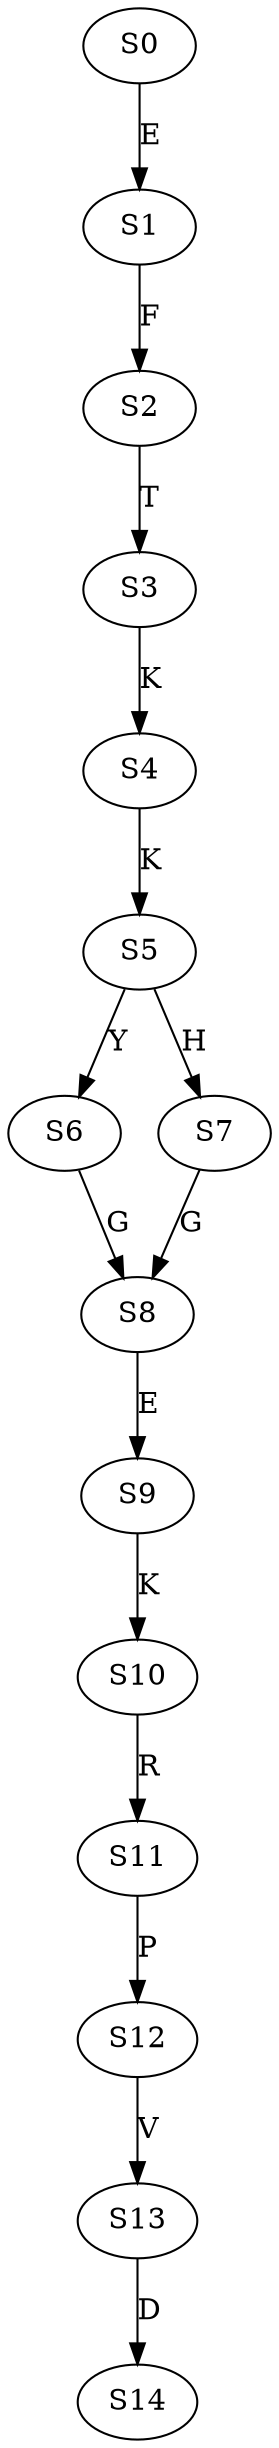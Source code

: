 strict digraph  {
	S0 -> S1 [ label = E ];
	S1 -> S2 [ label = F ];
	S2 -> S3 [ label = T ];
	S3 -> S4 [ label = K ];
	S4 -> S5 [ label = K ];
	S5 -> S6 [ label = Y ];
	S5 -> S7 [ label = H ];
	S6 -> S8 [ label = G ];
	S7 -> S8 [ label = G ];
	S8 -> S9 [ label = E ];
	S9 -> S10 [ label = K ];
	S10 -> S11 [ label = R ];
	S11 -> S12 [ label = P ];
	S12 -> S13 [ label = V ];
	S13 -> S14 [ label = D ];
}
